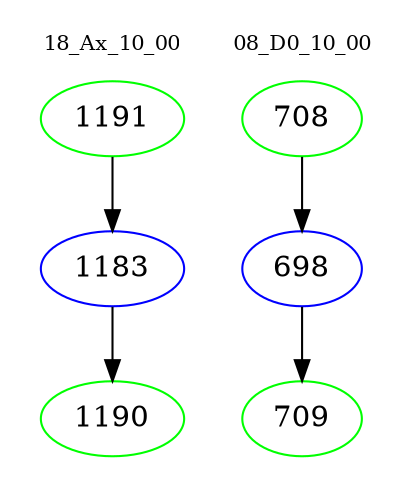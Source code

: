 digraph{
subgraph cluster_0 {
color = white
label = "18_Ax_10_00";
fontsize=10;
T0_1191 [label="1191", color="green"]
T0_1191 -> T0_1183 [color="black"]
T0_1183 [label="1183", color="blue"]
T0_1183 -> T0_1190 [color="black"]
T0_1190 [label="1190", color="green"]
}
subgraph cluster_1 {
color = white
label = "08_D0_10_00";
fontsize=10;
T1_708 [label="708", color="green"]
T1_708 -> T1_698 [color="black"]
T1_698 [label="698", color="blue"]
T1_698 -> T1_709 [color="black"]
T1_709 [label="709", color="green"]
}
}
